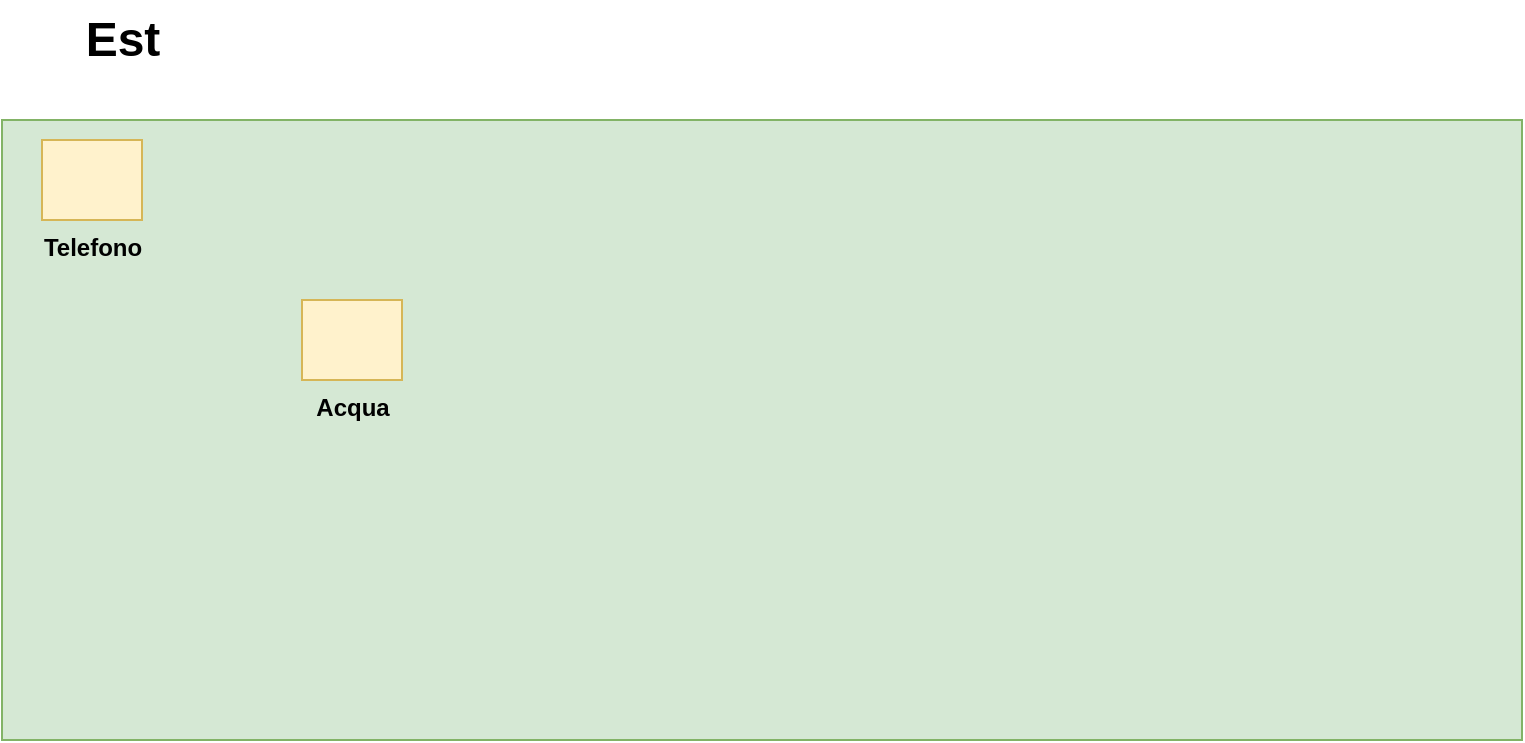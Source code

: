 <mxfile version="21.6.6" type="github">
  <diagram name="Pagina-1" id="fzQo1eca5v0xktOc1s7V">
    <mxGraphModel dx="1434" dy="768" grid="1" gridSize="10" guides="1" tooltips="1" connect="1" arrows="1" fold="1" page="1" pageScale="1" pageWidth="827" pageHeight="1169" math="0" shadow="0">
      <root>
        <mxCell id="0" />
        <mxCell id="1" parent="0" />
        <mxCell id="SKQudAhEHdcFg9ZZKbUm-11" value="Est" style="text;strokeColor=none;fillColor=none;html=1;fontSize=24;fontStyle=1;verticalAlign=middle;align=center;" parent="1" vertex="1">
          <mxGeometry x="50" y="30" width="100" height="40" as="geometry" />
        </mxCell>
        <mxCell id="SKQudAhEHdcFg9ZZKbUm-12" value="" style="rounded=0;whiteSpace=wrap;html=1;fillColor=#d5e8d4;strokeColor=#82b366;" parent="1" vertex="1">
          <mxGeometry x="40" y="90" width="760" height="310" as="geometry" />
        </mxCell>
        <mxCell id="SKQudAhEHdcFg9ZZKbUm-13" value="" style="rounded=0;whiteSpace=wrap;html=1;fillColor=#fff2cc;strokeColor=#d6b656;" parent="1" vertex="1">
          <mxGeometry x="60" y="100" width="50" height="40" as="geometry" />
        </mxCell>
        <mxCell id="SKQudAhEHdcFg9ZZKbUm-15" value="&lt;font style=&quot;font-size: 12px;&quot;&gt;Telefono&lt;br&gt;&lt;/font&gt;" style="text;strokeColor=none;fillColor=none;html=1;fontSize=24;fontStyle=1;verticalAlign=middle;align=center;" parent="1" vertex="1">
          <mxGeometry x="55" y="140" width="60" height="20" as="geometry" />
        </mxCell>
        <mxCell id="SKQudAhEHdcFg9ZZKbUm-16" value="" style="rounded=0;whiteSpace=wrap;html=1;fillColor=#fff2cc;strokeColor=#d6b656;" parent="1" vertex="1">
          <mxGeometry x="190" y="180" width="50" height="40" as="geometry" />
        </mxCell>
        <mxCell id="SKQudAhEHdcFg9ZZKbUm-17" value="&lt;font style=&quot;font-size: 12px;&quot;&gt;Acqua&lt;br&gt;&lt;/font&gt;" style="text;strokeColor=none;fillColor=none;html=1;fontSize=24;fontStyle=1;verticalAlign=middle;align=center;" parent="1" vertex="1">
          <mxGeometry x="177.5" y="220" width="75" height="20" as="geometry" />
        </mxCell>
      </root>
    </mxGraphModel>
  </diagram>
</mxfile>
